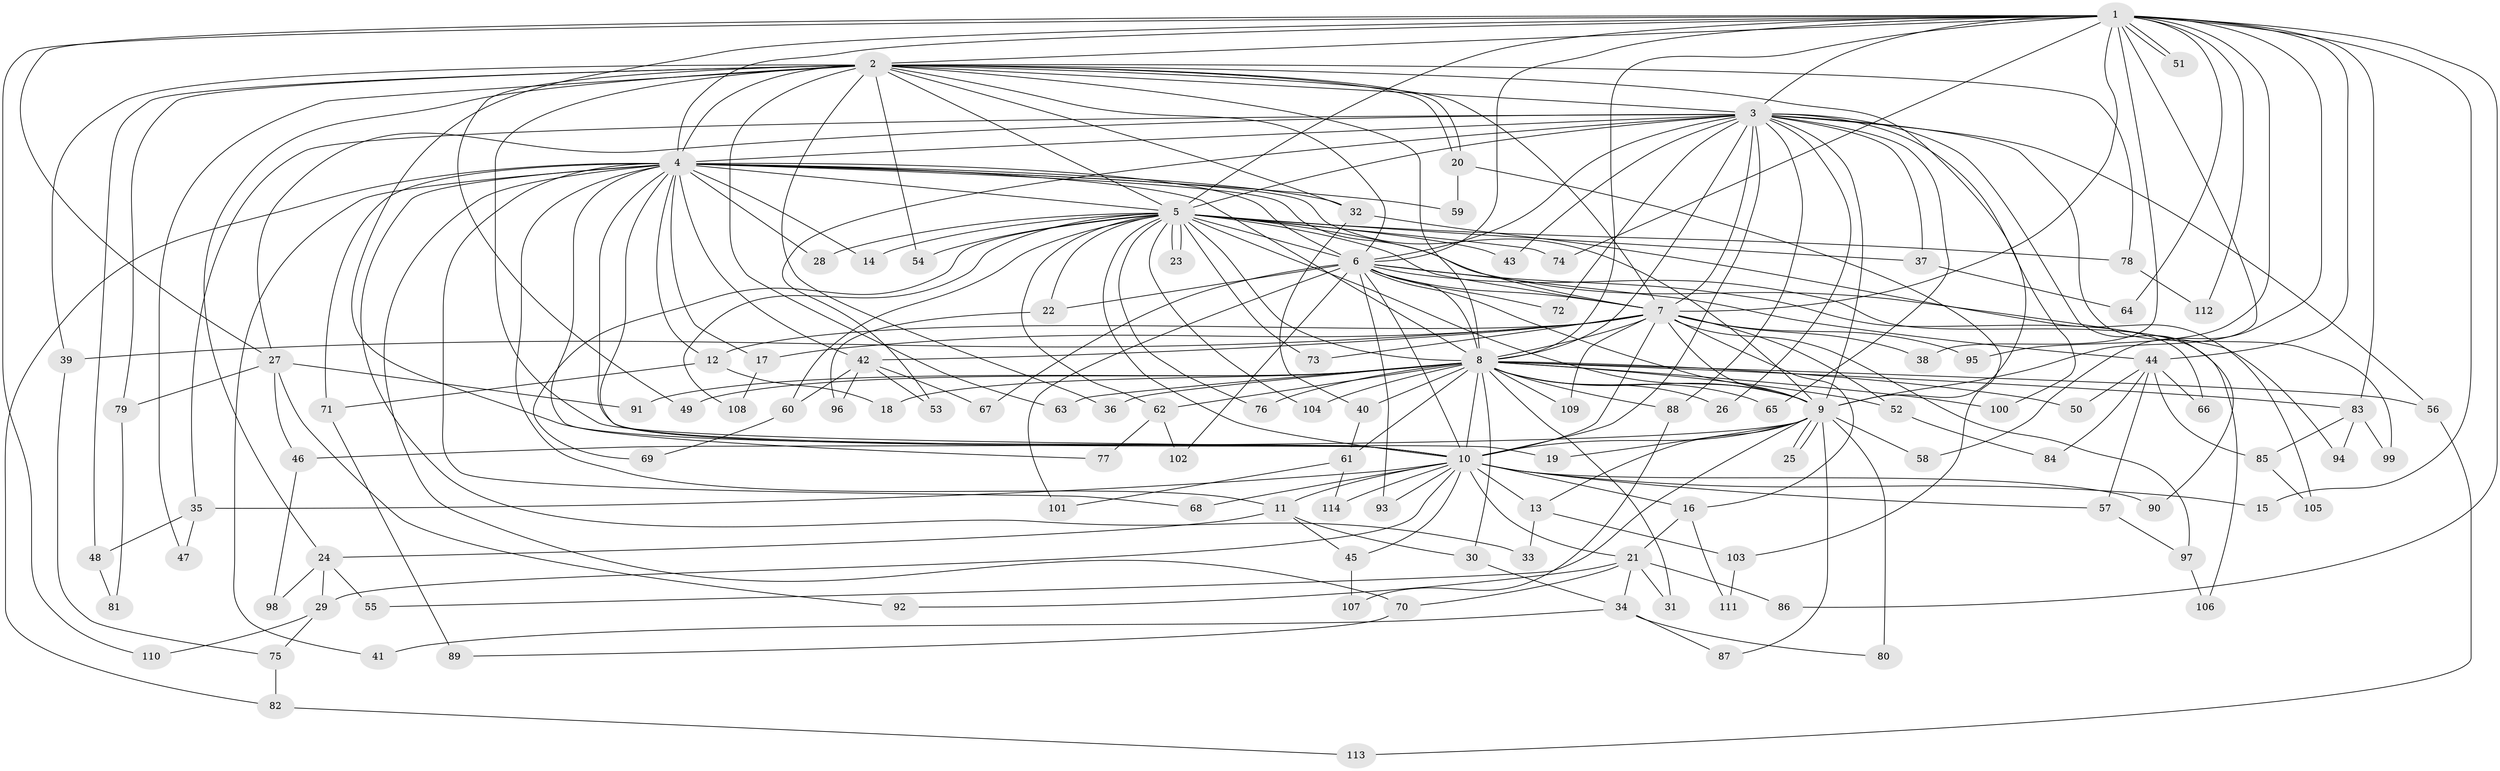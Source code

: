 // Generated by graph-tools (version 1.1) at 2025/01/03/09/25 03:01:34]
// undirected, 114 vertices, 253 edges
graph export_dot {
graph [start="1"]
  node [color=gray90,style=filled];
  1;
  2;
  3;
  4;
  5;
  6;
  7;
  8;
  9;
  10;
  11;
  12;
  13;
  14;
  15;
  16;
  17;
  18;
  19;
  20;
  21;
  22;
  23;
  24;
  25;
  26;
  27;
  28;
  29;
  30;
  31;
  32;
  33;
  34;
  35;
  36;
  37;
  38;
  39;
  40;
  41;
  42;
  43;
  44;
  45;
  46;
  47;
  48;
  49;
  50;
  51;
  52;
  53;
  54;
  55;
  56;
  57;
  58;
  59;
  60;
  61;
  62;
  63;
  64;
  65;
  66;
  67;
  68;
  69;
  70;
  71;
  72;
  73;
  74;
  75;
  76;
  77;
  78;
  79;
  80;
  81;
  82;
  83;
  84;
  85;
  86;
  87;
  88;
  89;
  90;
  91;
  92;
  93;
  94;
  95;
  96;
  97;
  98;
  99;
  100;
  101;
  102;
  103;
  104;
  105;
  106;
  107;
  108;
  109;
  110;
  111;
  112;
  113;
  114;
  1 -- 2;
  1 -- 3;
  1 -- 4;
  1 -- 5;
  1 -- 6;
  1 -- 7;
  1 -- 8;
  1 -- 9;
  1 -- 10;
  1 -- 15;
  1 -- 27;
  1 -- 38;
  1 -- 44;
  1 -- 51;
  1 -- 51;
  1 -- 58;
  1 -- 64;
  1 -- 74;
  1 -- 83;
  1 -- 86;
  1 -- 95;
  1 -- 110;
  1 -- 112;
  2 -- 3;
  2 -- 4;
  2 -- 5;
  2 -- 6;
  2 -- 7;
  2 -- 8;
  2 -- 9;
  2 -- 10;
  2 -- 20;
  2 -- 20;
  2 -- 24;
  2 -- 32;
  2 -- 36;
  2 -- 39;
  2 -- 47;
  2 -- 48;
  2 -- 49;
  2 -- 54;
  2 -- 63;
  2 -- 78;
  2 -- 79;
  3 -- 4;
  3 -- 5;
  3 -- 6;
  3 -- 7;
  3 -- 8;
  3 -- 9;
  3 -- 10;
  3 -- 26;
  3 -- 27;
  3 -- 35;
  3 -- 37;
  3 -- 43;
  3 -- 53;
  3 -- 56;
  3 -- 65;
  3 -- 72;
  3 -- 88;
  3 -- 90;
  3 -- 99;
  3 -- 100;
  4 -- 5;
  4 -- 6;
  4 -- 7;
  4 -- 8;
  4 -- 9;
  4 -- 10;
  4 -- 11;
  4 -- 12;
  4 -- 14;
  4 -- 17;
  4 -- 19;
  4 -- 28;
  4 -- 32;
  4 -- 33;
  4 -- 41;
  4 -- 42;
  4 -- 59;
  4 -- 68;
  4 -- 70;
  4 -- 71;
  4 -- 77;
  4 -- 82;
  5 -- 6;
  5 -- 7;
  5 -- 8;
  5 -- 9;
  5 -- 10;
  5 -- 14;
  5 -- 22;
  5 -- 23;
  5 -- 23;
  5 -- 28;
  5 -- 37;
  5 -- 43;
  5 -- 54;
  5 -- 60;
  5 -- 62;
  5 -- 69;
  5 -- 73;
  5 -- 74;
  5 -- 76;
  5 -- 78;
  5 -- 94;
  5 -- 104;
  5 -- 108;
  6 -- 7;
  6 -- 8;
  6 -- 9;
  6 -- 10;
  6 -- 22;
  6 -- 44;
  6 -- 66;
  6 -- 67;
  6 -- 72;
  6 -- 93;
  6 -- 101;
  6 -- 102;
  6 -- 106;
  7 -- 8;
  7 -- 9;
  7 -- 10;
  7 -- 12;
  7 -- 16;
  7 -- 17;
  7 -- 38;
  7 -- 39;
  7 -- 42;
  7 -- 52;
  7 -- 73;
  7 -- 95;
  7 -- 97;
  7 -- 109;
  8 -- 9;
  8 -- 10;
  8 -- 18;
  8 -- 26;
  8 -- 30;
  8 -- 31;
  8 -- 36;
  8 -- 40;
  8 -- 49;
  8 -- 50;
  8 -- 52;
  8 -- 56;
  8 -- 61;
  8 -- 62;
  8 -- 63;
  8 -- 65;
  8 -- 76;
  8 -- 83;
  8 -- 88;
  8 -- 91;
  8 -- 100;
  8 -- 104;
  8 -- 109;
  9 -- 10;
  9 -- 13;
  9 -- 19;
  9 -- 25;
  9 -- 25;
  9 -- 46;
  9 -- 55;
  9 -- 58;
  9 -- 80;
  9 -- 87;
  10 -- 11;
  10 -- 13;
  10 -- 15;
  10 -- 16;
  10 -- 21;
  10 -- 29;
  10 -- 35;
  10 -- 45;
  10 -- 57;
  10 -- 68;
  10 -- 90;
  10 -- 93;
  10 -- 114;
  11 -- 24;
  11 -- 30;
  11 -- 45;
  12 -- 18;
  12 -- 71;
  13 -- 33;
  13 -- 103;
  16 -- 21;
  16 -- 111;
  17 -- 108;
  20 -- 59;
  20 -- 103;
  21 -- 31;
  21 -- 34;
  21 -- 70;
  21 -- 86;
  21 -- 92;
  22 -- 96;
  24 -- 29;
  24 -- 55;
  24 -- 98;
  27 -- 46;
  27 -- 79;
  27 -- 91;
  27 -- 92;
  29 -- 75;
  29 -- 110;
  30 -- 34;
  32 -- 40;
  32 -- 105;
  34 -- 41;
  34 -- 80;
  34 -- 87;
  35 -- 47;
  35 -- 48;
  37 -- 64;
  39 -- 75;
  40 -- 61;
  42 -- 53;
  42 -- 60;
  42 -- 67;
  42 -- 96;
  44 -- 50;
  44 -- 57;
  44 -- 66;
  44 -- 84;
  44 -- 85;
  45 -- 107;
  46 -- 98;
  48 -- 81;
  52 -- 84;
  56 -- 113;
  57 -- 97;
  60 -- 69;
  61 -- 101;
  61 -- 114;
  62 -- 77;
  62 -- 102;
  70 -- 89;
  71 -- 89;
  75 -- 82;
  78 -- 112;
  79 -- 81;
  82 -- 113;
  83 -- 85;
  83 -- 94;
  83 -- 99;
  85 -- 105;
  88 -- 107;
  97 -- 106;
  103 -- 111;
}
